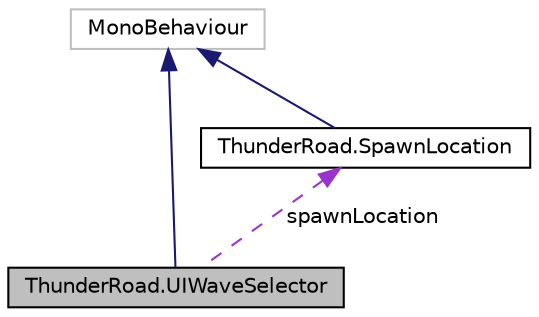 digraph "ThunderRoad.UIWaveSelector"
{
 // LATEX_PDF_SIZE
  edge [fontname="Helvetica",fontsize="10",labelfontname="Helvetica",labelfontsize="10"];
  node [fontname="Helvetica",fontsize="10",shape=record];
  Node1 [label="ThunderRoad.UIWaveSelector",height=0.2,width=0.4,color="black", fillcolor="grey75", style="filled", fontcolor="black",tooltip="Class UIWaveSelector. Implements the UnityEngine.MonoBehaviour"];
  Node2 -> Node1 [dir="back",color="midnightblue",fontsize="10",style="solid",fontname="Helvetica"];
  Node2 [label="MonoBehaviour",height=0.2,width=0.4,color="grey75", fillcolor="white", style="filled",tooltip=" "];
  Node3 -> Node1 [dir="back",color="darkorchid3",fontsize="10",style="dashed",label=" spawnLocation" ,fontname="Helvetica"];
  Node3 [label="ThunderRoad.SpawnLocation",height=0.2,width=0.4,color="black", fillcolor="white", style="filled",URL="$class_thunder_road_1_1_spawn_location.html",tooltip="Class SpawnLocation. Implements the UnityEngine.MonoBehaviour"];
  Node2 -> Node3 [dir="back",color="midnightblue",fontsize="10",style="solid",fontname="Helvetica"];
}
